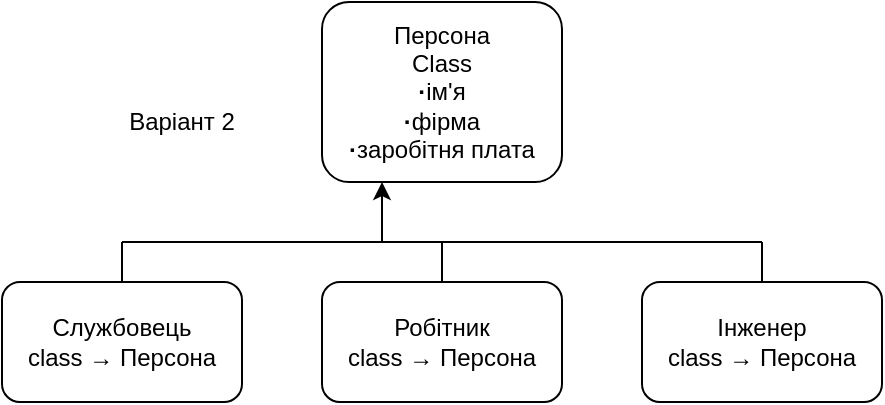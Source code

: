 <mxfile version="20.3.2" type="device"><diagram id="emtQEIgGWmnC5LU5D6Rv" name="Страница 1"><mxGraphModel dx="694" dy="380" grid="1" gridSize="10" guides="1" tooltips="1" connect="1" arrows="1" fold="1" page="1" pageScale="1" pageWidth="827" pageHeight="1169" math="0" shadow="0"><root><mxCell id="0"/><mxCell id="1" parent="0"/><mxCell id="k1eFbBImxUbcOy0b2Lfm-1" value="&lt;div&gt;Персона&lt;/div&gt;&lt;div&gt;Class&lt;/div&gt;&lt;div&gt;&lt;span class=&quot;ILfuVd&quot; lang=&quot;ru&quot;&gt;&lt;span class=&quot;hgKElc&quot;&gt;&lt;b&gt;·&lt;/b&gt;&lt;/span&gt;&lt;/span&gt;ім'я&lt;/div&gt;&lt;div&gt;&lt;span class=&quot;ILfuVd&quot; lang=&quot;ru&quot;&gt;&lt;span class=&quot;hgKElc&quot;&gt;&lt;b&gt;·&lt;/b&gt;&lt;/span&gt;&lt;/span&gt;фірма&lt;/div&gt;&lt;div&gt;&lt;span class=&quot;ILfuVd&quot; lang=&quot;ru&quot;&gt;&lt;span class=&quot;hgKElc&quot;&gt;&lt;b&gt;·&lt;/b&gt;&lt;/span&gt;&lt;/span&gt;заробітня плата&lt;br&gt;&lt;/div&gt;" style="rounded=1;whiteSpace=wrap;html=1;" vertex="1" parent="1"><mxGeometry x="400" y="140" width="120" height="90" as="geometry"/></mxCell><mxCell id="k1eFbBImxUbcOy0b2Lfm-2" value="&lt;div&gt;Робітник&lt;/div&gt;&lt;div&gt;class &lt;span class=&quot;ILfuVd&quot; lang=&quot;ru&quot;&gt;&lt;span class=&quot;hgKElc&quot;&gt;&lt;b&gt;→ &lt;/b&gt;&lt;/span&gt;&lt;/span&gt;Персона&lt;/div&gt;" style="rounded=1;whiteSpace=wrap;html=1;" vertex="1" parent="1"><mxGeometry x="400" y="280" width="120" height="60" as="geometry"/></mxCell><mxCell id="k1eFbBImxUbcOy0b2Lfm-3" value="&lt;div&gt;Службовець&lt;/div&gt;&lt;div&gt;class &lt;span class=&quot;ILfuVd&quot; lang=&quot;ru&quot;&gt;&lt;span class=&quot;hgKElc&quot;&gt;&lt;b&gt;→ &lt;/b&gt;&lt;/span&gt;&lt;/span&gt;Персона&lt;br&gt;&lt;/div&gt;" style="rounded=1;whiteSpace=wrap;html=1;" vertex="1" parent="1"><mxGeometry x="240" y="280" width="120" height="60" as="geometry"/></mxCell><mxCell id="k1eFbBImxUbcOy0b2Lfm-4" value="&lt;div&gt;Інженер&lt;/div&gt;&lt;div&gt;class &lt;span class=&quot;ILfuVd&quot; lang=&quot;ru&quot;&gt;&lt;span class=&quot;hgKElc&quot;&gt;&lt;b&gt;→&lt;/b&gt;&lt;/span&gt;&lt;/span&gt; Персона&lt;/div&gt;" style="rounded=1;whiteSpace=wrap;html=1;" vertex="1" parent="1"><mxGeometry x="560" y="280" width="120" height="60" as="geometry"/></mxCell><mxCell id="k1eFbBImxUbcOy0b2Lfm-14" value="Варіант 2" style="text;html=1;strokeColor=none;fillColor=none;align=center;verticalAlign=middle;whiteSpace=wrap;rounded=0;" vertex="1" parent="1"><mxGeometry x="300" y="185" width="60" height="30" as="geometry"/></mxCell><mxCell id="k1eFbBImxUbcOy0b2Lfm-16" value="" style="endArrow=classic;html=1;rounded=0;entryX=0.25;entryY=1;entryDx=0;entryDy=0;" edge="1" parent="1" target="k1eFbBImxUbcOy0b2Lfm-1"><mxGeometry width="50" height="50" relative="1" as="geometry"><mxPoint x="430" y="260" as="sourcePoint"/><mxPoint x="510" y="260" as="targetPoint"/><Array as="points"><mxPoint x="430" y="250"/></Array></mxGeometry></mxCell><mxCell id="k1eFbBImxUbcOy0b2Lfm-17" value="" style="endArrow=none;html=1;rounded=0;" edge="1" parent="1"><mxGeometry width="50" height="50" relative="1" as="geometry"><mxPoint x="300" y="260" as="sourcePoint"/><mxPoint x="620" y="260" as="targetPoint"/></mxGeometry></mxCell><mxCell id="k1eFbBImxUbcOy0b2Lfm-18" value="" style="endArrow=none;html=1;rounded=0;exitX=0.5;exitY=0;exitDx=0;exitDy=0;" edge="1" parent="1" source="k1eFbBImxUbcOy0b2Lfm-3"><mxGeometry width="50" height="50" relative="1" as="geometry"><mxPoint x="250" y="310" as="sourcePoint"/><mxPoint x="300" y="260" as="targetPoint"/></mxGeometry></mxCell><mxCell id="k1eFbBImxUbcOy0b2Lfm-19" value="" style="endArrow=none;html=1;rounded=0;exitX=0.5;exitY=0;exitDx=0;exitDy=0;" edge="1" parent="1" source="k1eFbBImxUbcOy0b2Lfm-4"><mxGeometry width="50" height="50" relative="1" as="geometry"><mxPoint x="580" y="310" as="sourcePoint"/><mxPoint x="620" y="260" as="targetPoint"/></mxGeometry></mxCell><mxCell id="k1eFbBImxUbcOy0b2Lfm-21" value="" style="endArrow=none;html=1;rounded=0;exitX=0.5;exitY=0;exitDx=0;exitDy=0;" edge="1" parent="1" source="k1eFbBImxUbcOy0b2Lfm-2"><mxGeometry width="50" height="50" relative="1" as="geometry"><mxPoint x="460" y="310" as="sourcePoint"/><mxPoint x="460" y="260" as="targetPoint"/></mxGeometry></mxCell></root></mxGraphModel></diagram></mxfile>